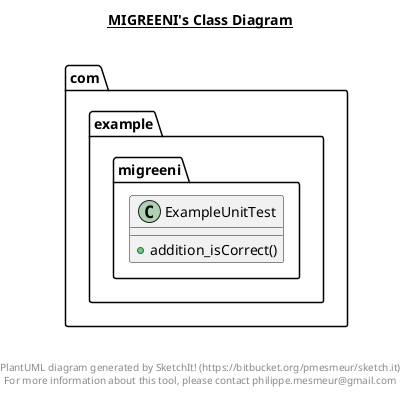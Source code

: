 @startuml

title __MIGREENI's Class Diagram__\n

  package com.example.migreeni {
    class ExampleUnitTest {
        + addition_isCorrect()
    }
  }
  



right footer


PlantUML diagram generated by SketchIt! (https://bitbucket.org/pmesmeur/sketch.it)
For more information about this tool, please contact philippe.mesmeur@gmail.com
endfooter

@enduml
